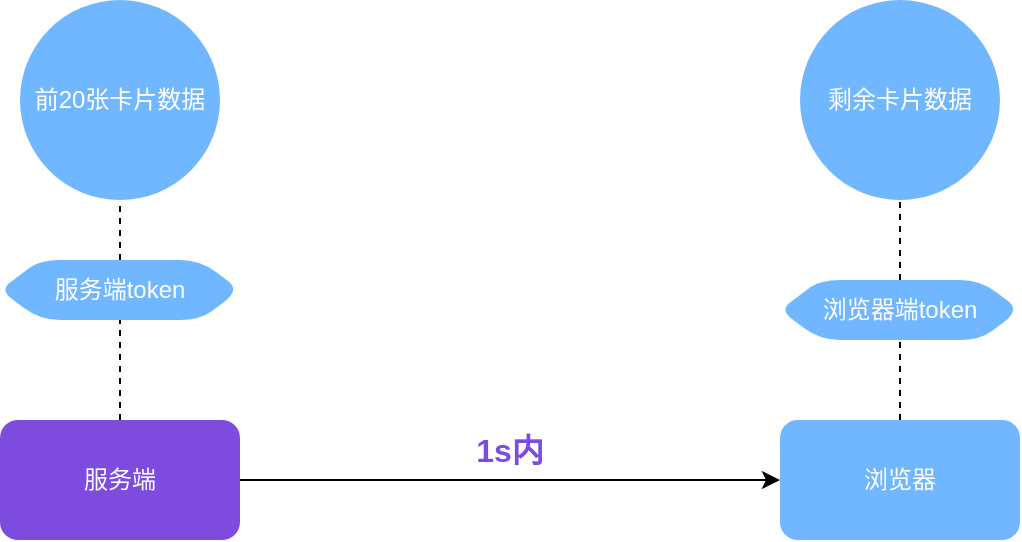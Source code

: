 <mxfile version="14.9.5" type="github">
  <diagram id="RIBd80FUKUe8Fdjv6PHt" name="Page-1">
    <mxGraphModel dx="1422" dy="772" grid="1" gridSize="10" guides="1" tooltips="1" connect="1" arrows="1" fold="1" page="1" pageScale="1" pageWidth="827" pageHeight="1169" math="0" shadow="0">
      <root>
        <mxCell id="0" />
        <mxCell id="1" parent="0" />
        <mxCell id="SMshIJQcZR5f8V6Owy4w-4" style="edgeStyle=orthogonalEdgeStyle;rounded=0;orthogonalLoop=1;jettySize=auto;html=1;" edge="1" parent="1" source="SMshIJQcZR5f8V6Owy4w-1" target="SMshIJQcZR5f8V6Owy4w-3">
          <mxGeometry relative="1" as="geometry" />
        </mxCell>
        <mxCell id="SMshIJQcZR5f8V6Owy4w-1" value="服务端" style="rounded=1;whiteSpace=wrap;html=1;fillColor=#7D4BDE;fontColor=#FFFFFF;strokeColor=none;" vertex="1" parent="1">
          <mxGeometry x="140" y="350" width="120" height="60" as="geometry" />
        </mxCell>
        <mxCell id="SMshIJQcZR5f8V6Owy4w-3" value="浏览器" style="rounded=1;whiteSpace=wrap;html=1;glass=0;fontColor=#FFFFFF;strokeColor=none;shadow=0;sketch=0;gradientDirection=radial;fillColor=#71B7FF;" vertex="1" parent="1">
          <mxGeometry x="530" y="350" width="120" height="60" as="geometry" />
        </mxCell>
        <mxCell id="SMshIJQcZR5f8V6Owy4w-5" value="前20张卡片数据" style="ellipse;whiteSpace=wrap;html=1;aspect=fixed;rounded=1;shadow=0;glass=0;sketch=0;fontColor=#FFFFFF;fillColor=#71B7FF;gradientColor=none;gradientDirection=radial;strokeColor=none;" vertex="1" parent="1">
          <mxGeometry x="150" y="140" width="100" height="100" as="geometry" />
        </mxCell>
        <mxCell id="SMshIJQcZR5f8V6Owy4w-7" value="" style="endArrow=none;dashed=1;html=1;fontColor=#FFFFFF;entryX=0.5;entryY=1;entryDx=0;entryDy=0;exitX=0.5;exitY=0;exitDx=0;exitDy=0;startArrow=none;" edge="1" parent="1" source="SMshIJQcZR5f8V6Owy4w-11" target="SMshIJQcZR5f8V6Owy4w-5">
          <mxGeometry width="50" height="50" relative="1" as="geometry">
            <mxPoint x="390" y="410" as="sourcePoint" />
            <mxPoint x="440" y="360" as="targetPoint" />
          </mxGeometry>
        </mxCell>
        <mxCell id="SMshIJQcZR5f8V6Owy4w-8" value="剩余卡片数据" style="ellipse;whiteSpace=wrap;html=1;aspect=fixed;rounded=1;shadow=0;glass=0;sketch=0;fontColor=#FFFFFF;fillColor=#71B7FF;gradientColor=none;gradientDirection=radial;strokeColor=none;" vertex="1" parent="1">
          <mxGeometry x="540" y="140" width="100" height="100" as="geometry" />
        </mxCell>
        <mxCell id="SMshIJQcZR5f8V6Owy4w-10" value="" style="endArrow=none;dashed=1;html=1;fontColor=#FFFFFF;entryX=0.5;entryY=1;entryDx=0;entryDy=0;exitX=0.5;exitY=0;exitDx=0;exitDy=0;" edge="1" parent="1" source="SMshIJQcZR5f8V6Owy4w-13" target="SMshIJQcZR5f8V6Owy4w-8">
          <mxGeometry width="50" height="50" relative="1" as="geometry">
            <mxPoint x="390" y="410" as="sourcePoint" />
            <mxPoint x="440" y="360" as="targetPoint" />
          </mxGeometry>
        </mxCell>
        <mxCell id="SMshIJQcZR5f8V6Owy4w-11" value="服务端token" style="shape=hexagon;perimeter=hexagonPerimeter2;whiteSpace=wrap;html=1;fixedSize=1;rounded=1;shadow=0;glass=0;sketch=0;fontColor=#FFFFFF;fillColor=#71B7FF;gradientColor=none;gradientDirection=radial;strokeColor=none;" vertex="1" parent="1">
          <mxGeometry x="140" y="270" width="120" height="30" as="geometry" />
        </mxCell>
        <mxCell id="SMshIJQcZR5f8V6Owy4w-12" value="" style="endArrow=none;dashed=1;html=1;fontColor=#FFFFFF;entryX=0.5;entryY=1;entryDx=0;entryDy=0;exitX=0.5;exitY=0;exitDx=0;exitDy=0;" edge="1" parent="1" source="SMshIJQcZR5f8V6Owy4w-1" target="SMshIJQcZR5f8V6Owy4w-11">
          <mxGeometry width="50" height="50" relative="1" as="geometry">
            <mxPoint x="200" y="350" as="sourcePoint" />
            <mxPoint x="200" y="240" as="targetPoint" />
          </mxGeometry>
        </mxCell>
        <mxCell id="SMshIJQcZR5f8V6Owy4w-13" value="浏览器端token" style="shape=hexagon;perimeter=hexagonPerimeter2;whiteSpace=wrap;html=1;fixedSize=1;rounded=1;shadow=0;glass=0;sketch=0;fontColor=#FFFFFF;fillColor=#71B7FF;gradientColor=none;gradientDirection=radial;strokeColor=none;" vertex="1" parent="1">
          <mxGeometry x="530" y="280" width="120" height="30" as="geometry" />
        </mxCell>
        <mxCell id="SMshIJQcZR5f8V6Owy4w-14" value="" style="endArrow=none;dashed=1;html=1;fontColor=#FFFFFF;entryX=0.5;entryY=1;entryDx=0;entryDy=0;exitX=0.5;exitY=0;exitDx=0;exitDy=0;" edge="1" parent="1" source="SMshIJQcZR5f8V6Owy4w-3" target="SMshIJQcZR5f8V6Owy4w-13">
          <mxGeometry width="50" height="50" relative="1" as="geometry">
            <mxPoint x="390" y="410" as="sourcePoint" />
            <mxPoint x="440" y="360" as="targetPoint" />
          </mxGeometry>
        </mxCell>
        <mxCell id="SMshIJQcZR5f8V6Owy4w-15" value="&lt;font color=&quot;#7d4bde&quot; style=&quot;font-size: 16px&quot;&gt;&lt;b&gt;1s内&lt;/b&gt;&lt;/font&gt;" style="text;html=1;strokeColor=none;fillColor=none;align=center;verticalAlign=middle;whiteSpace=wrap;rounded=0;shadow=0;glass=0;sketch=0;fontColor=#FFFFFF;" vertex="1" parent="1">
          <mxGeometry x="360" y="350" width="70" height="30" as="geometry" />
        </mxCell>
      </root>
    </mxGraphModel>
  </diagram>
</mxfile>
